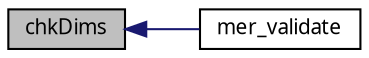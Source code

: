 digraph G
{
  edge [fontname="FreeSans.ttf",fontsize=10,labelfontname="FreeSans.ttf",labelfontsize=10];
  node [fontname="FreeSans.ttf",fontsize=10,shape=record];
  rankdir=LR;
  Node1 [label="chkDims",height=0.2,width=0.4,color="black", fillcolor="grey75", style="filled" fontcolor="black"];
  Node1 -> Node2 [dir=back,color="midnightblue",fontsize=10,style="solid",fontname="FreeSans.ttf"];
  Node2 [label="mer_validate",height=0.2,width=0.4,color="black", fillcolor="white", style="filled",URL="$lmer_8h.html#489500e3d5104fc320a54d85c43bcfed",tooltip="Check validity of an object that inherits from the mer class."];
}
